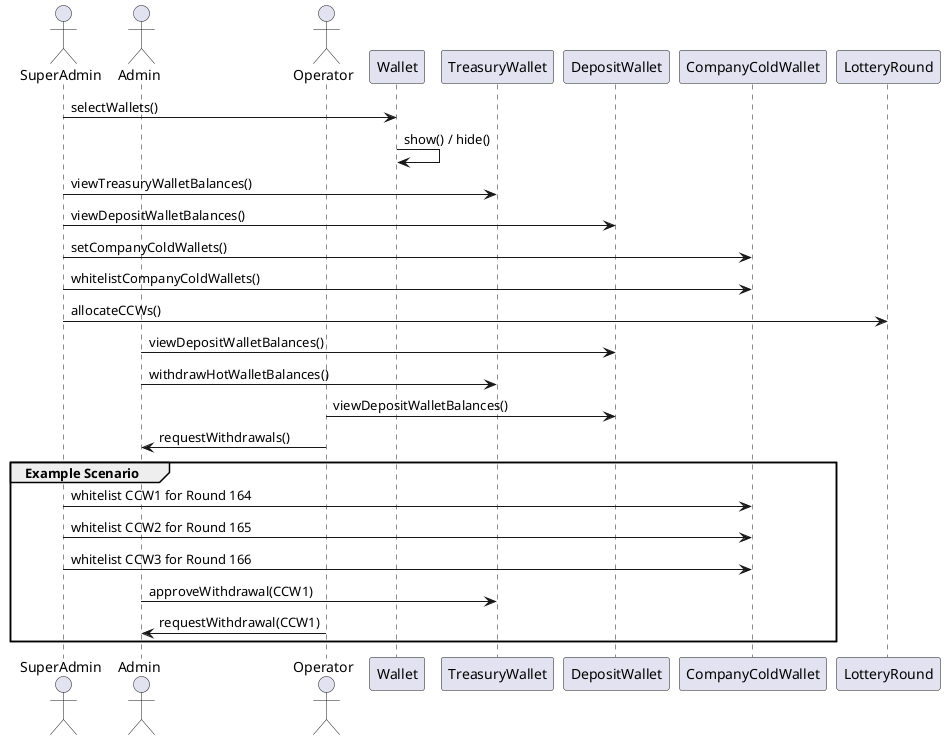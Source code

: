 @startuml
actor SuperAdmin
actor Admin
actor Operator

SuperAdmin -> Wallet: selectWallets()
Wallet -> Wallet: show() / hide()
SuperAdmin -> TreasuryWallet: viewTreasuryWalletBalances()
SuperAdmin -> DepositWallet: viewDepositWalletBalances()
SuperAdmin -> CompanyColdWallet: setCompanyColdWallets()
SuperAdmin -> CompanyColdWallet: whitelistCompanyColdWallets()
SuperAdmin -> LotteryRound: allocateCCWs()

Admin -> DepositWallet: viewDepositWalletBalances()
Admin -> TreasuryWallet: withdrawHotWalletBalances()

Operator -> DepositWallet: viewDepositWalletBalances()
Operator -> Admin: requestWithdrawals()

group Example Scenario
    SuperAdmin -> CompanyColdWallet: whitelist CCW1 for Round 164
    SuperAdmin -> CompanyColdWallet: whitelist CCW2 for Round 165
    SuperAdmin -> CompanyColdWallet: whitelist CCW3 for Round 166
    Admin -> TreasuryWallet: approveWithdrawal(CCW1)
    Operator -> Admin: requestWithdrawal(CCW1)
end

@enduml
